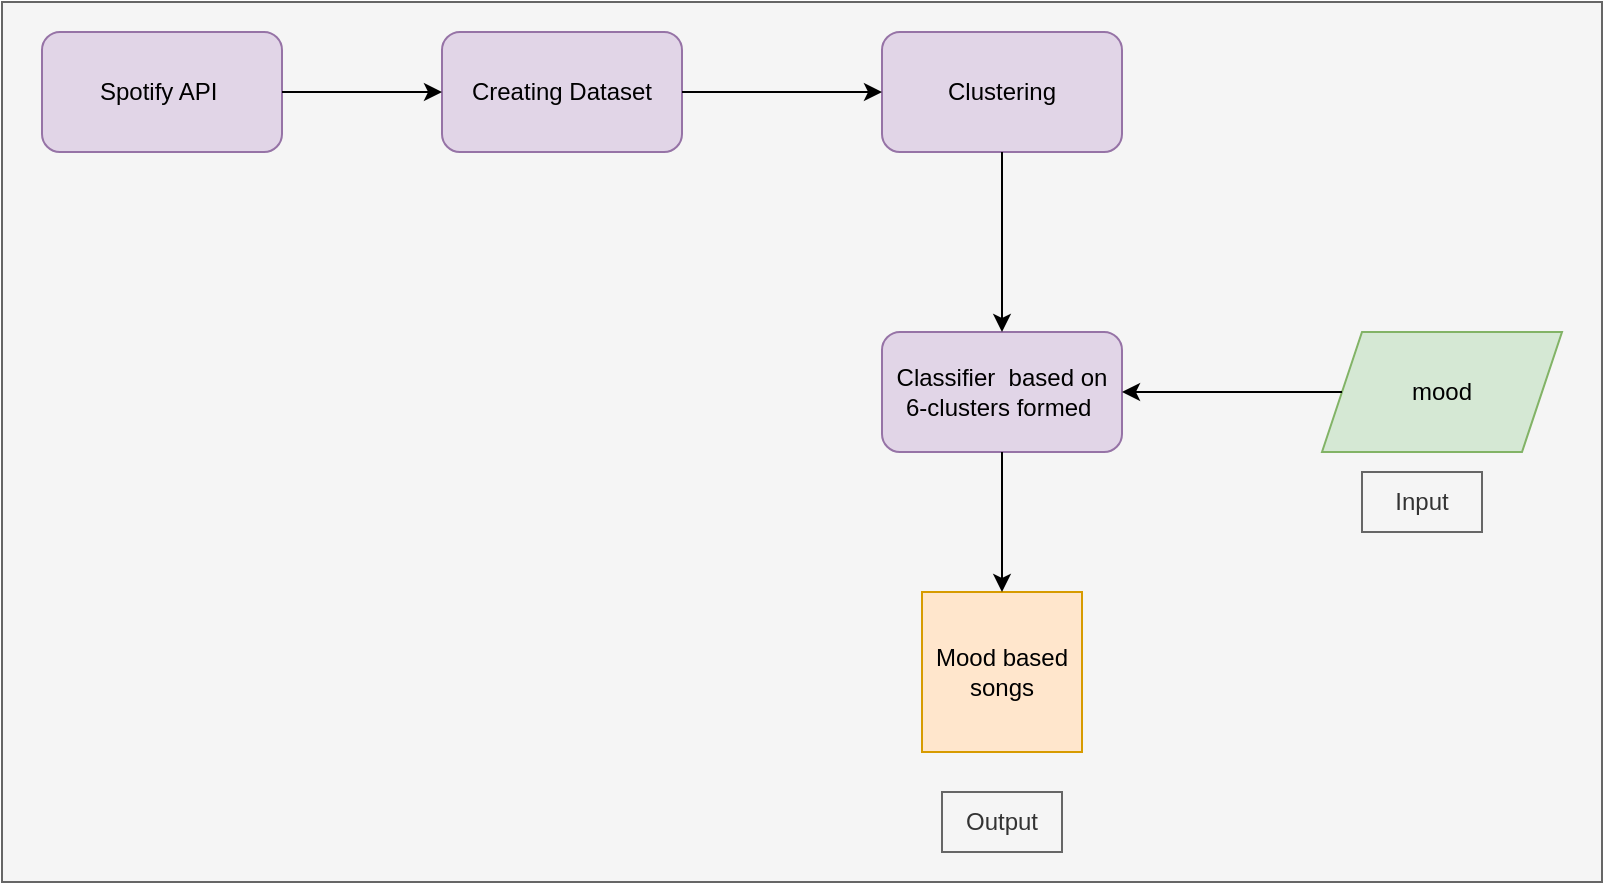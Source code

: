 <mxfile version="15.5.8" type="google"><diagram id="ZSfyBiw27ha1FYIB3ciN" name="Page-1"><mxGraphModel dx="946" dy="589" grid="1" gridSize="10" guides="1" tooltips="1" connect="1" arrows="1" fold="1" page="1" pageScale="1" pageWidth="850" pageHeight="1100" math="0" shadow="0"><root><mxCell id="0"/><mxCell id="1" parent="0"/><mxCell id="Xmb_NyvSMXMT1HbXwjny-14" value="" style="rounded=0;whiteSpace=wrap;html=1;fillColor=#f5f5f5;fontColor=#333333;strokeColor=#666666;" vertex="1" parent="1"><mxGeometry x="20" y="630" width="800" height="440" as="geometry"/></mxCell><mxCell id="Xmb_NyvSMXMT1HbXwjny-15" value="Spotify API&amp;nbsp;" style="rounded=1;whiteSpace=wrap;html=1;fillColor=#e1d5e7;strokeColor=#9673a6;" vertex="1" parent="1"><mxGeometry x="40" y="645" width="120" height="60" as="geometry"/></mxCell><mxCell id="Xmb_NyvSMXMT1HbXwjny-16" value="Creating Dataset" style="rounded=1;whiteSpace=wrap;html=1;fillColor=#e1d5e7;strokeColor=#9673a6;" vertex="1" parent="1"><mxGeometry x="240" y="645" width="120" height="60" as="geometry"/></mxCell><mxCell id="Xmb_NyvSMXMT1HbXwjny-17" value="Clustering" style="rounded=1;whiteSpace=wrap;html=1;fillColor=#e1d5e7;strokeColor=#9673a6;" vertex="1" parent="1"><mxGeometry x="460" y="645" width="120" height="60" as="geometry"/></mxCell><mxCell id="Xmb_NyvSMXMT1HbXwjny-18" value="Classifier&amp;nbsp; based on 6-clusters formed&amp;nbsp;" style="rounded=1;whiteSpace=wrap;html=1;fillColor=#e1d5e7;strokeColor=#9673a6;" vertex="1" parent="1"><mxGeometry x="460" y="795" width="120" height="60" as="geometry"/></mxCell><mxCell id="Xmb_NyvSMXMT1HbXwjny-19" value="mood" style="shape=parallelogram;perimeter=parallelogramPerimeter;whiteSpace=wrap;html=1;fixedSize=1;fillColor=#d5e8d4;strokeColor=#82b366;" vertex="1" parent="1"><mxGeometry x="680" y="795" width="120" height="60" as="geometry"/></mxCell><mxCell id="Xmb_NyvSMXMT1HbXwjny-20" value="Mood based songs" style="whiteSpace=wrap;html=1;aspect=fixed;fillColor=#ffe6cc;strokeColor=#d79b00;" vertex="1" parent="1"><mxGeometry x="480" y="925" width="80" height="80" as="geometry"/></mxCell><mxCell id="Xmb_NyvSMXMT1HbXwjny-21" value="" style="endArrow=classic;html=1;rounded=0;exitX=1;exitY=0.5;exitDx=0;exitDy=0;entryX=0;entryY=0.5;entryDx=0;entryDy=0;" edge="1" parent="1" source="Xmb_NyvSMXMT1HbXwjny-15" target="Xmb_NyvSMXMT1HbXwjny-16"><mxGeometry width="50" height="50" relative="1" as="geometry"><mxPoint x="360" y="895" as="sourcePoint"/><mxPoint x="410" y="845" as="targetPoint"/></mxGeometry></mxCell><mxCell id="Xmb_NyvSMXMT1HbXwjny-22" value="" style="endArrow=classic;html=1;rounded=0;exitX=0.5;exitY=1;exitDx=0;exitDy=0;entryX=0.5;entryY=0;entryDx=0;entryDy=0;" edge="1" parent="1" source="Xmb_NyvSMXMT1HbXwjny-17" target="Xmb_NyvSMXMT1HbXwjny-18"><mxGeometry width="50" height="50" relative="1" as="geometry"><mxPoint x="335" y="815" as="sourcePoint"/><mxPoint x="385" y="765" as="targetPoint"/></mxGeometry></mxCell><mxCell id="Xmb_NyvSMXMT1HbXwjny-23" value="" style="endArrow=classic;html=1;rounded=0;exitX=1;exitY=0.5;exitDx=0;exitDy=0;entryX=0;entryY=0.5;entryDx=0;entryDy=0;" edge="1" parent="1" source="Xmb_NyvSMXMT1HbXwjny-16" target="Xmb_NyvSMXMT1HbXwjny-17"><mxGeometry width="50" height="50" relative="1" as="geometry"><mxPoint x="360" y="895" as="sourcePoint"/><mxPoint x="410" y="845" as="targetPoint"/></mxGeometry></mxCell><mxCell id="Xmb_NyvSMXMT1HbXwjny-24" value="" style="endArrow=classic;html=1;rounded=0;exitX=0.5;exitY=1;exitDx=0;exitDy=0;entryX=0.5;entryY=0;entryDx=0;entryDy=0;" edge="1" parent="1" source="Xmb_NyvSMXMT1HbXwjny-18" target="Xmb_NyvSMXMT1HbXwjny-20"><mxGeometry width="50" height="50" relative="1" as="geometry"><mxPoint x="360" y="895" as="sourcePoint"/><mxPoint x="410" y="845" as="targetPoint"/></mxGeometry></mxCell><mxCell id="Xmb_NyvSMXMT1HbXwjny-25" value="" style="endArrow=classic;html=1;rounded=0;exitX=0;exitY=0.5;exitDx=0;exitDy=0;entryX=1;entryY=0.5;entryDx=0;entryDy=0;" edge="1" parent="1" source="Xmb_NyvSMXMT1HbXwjny-19" target="Xmb_NyvSMXMT1HbXwjny-18"><mxGeometry width="50" height="50" relative="1" as="geometry"><mxPoint x="360" y="895" as="sourcePoint"/><mxPoint x="410" y="845" as="targetPoint"/></mxGeometry></mxCell><mxCell id="Xmb_NyvSMXMT1HbXwjny-26" value="Input" style="text;html=1;strokeColor=#666666;fillColor=#f5f5f5;align=center;verticalAlign=middle;whiteSpace=wrap;rounded=0;fontColor=#333333;" vertex="1" parent="1"><mxGeometry x="700" y="865" width="60" height="30" as="geometry"/></mxCell><mxCell id="Xmb_NyvSMXMT1HbXwjny-27" value="Output" style="text;html=1;strokeColor=#666666;fillColor=#f5f5f5;align=center;verticalAlign=middle;whiteSpace=wrap;rounded=0;fontColor=#333333;" vertex="1" parent="1"><mxGeometry x="490" y="1025" width="60" height="30" as="geometry"/></mxCell></root></mxGraphModel></diagram></mxfile>